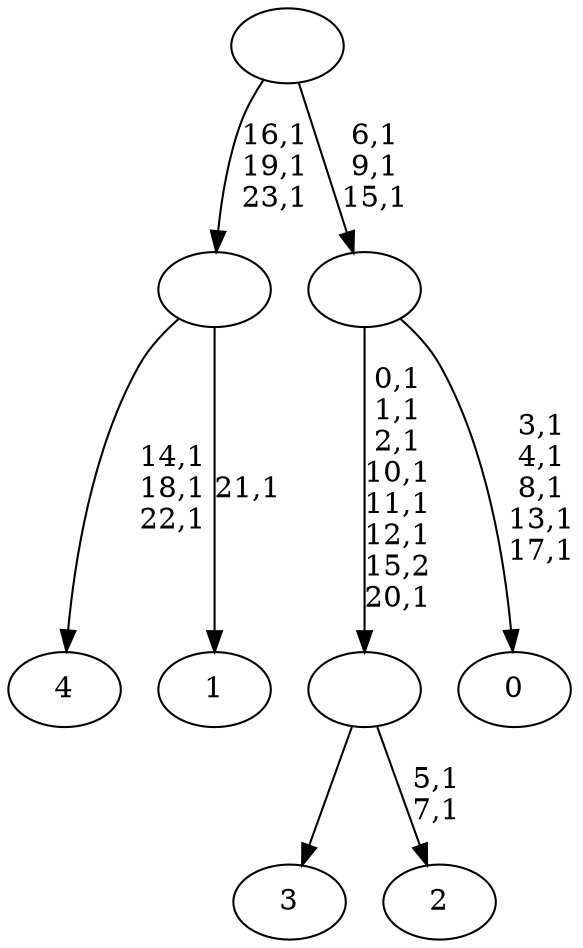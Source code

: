 digraph T {
	29 [label="4"]
	25 [label="3"]
	24 [label="2"]
	21 [label=""]
	14 [label="1"]
	12 [label=""]
	9 [label="0"]
	3 [label=""]
	0 [label=""]
	21 -> 24 [label="5,1\n7,1"]
	21 -> 25 [label=""]
	12 -> 14 [label="21,1"]
	12 -> 29 [label="14,1\n18,1\n22,1"]
	3 -> 9 [label="3,1\n4,1\n8,1\n13,1\n17,1"]
	3 -> 21 [label="0,1\n1,1\n2,1\n10,1\n11,1\n12,1\n15,2\n20,1"]
	0 -> 3 [label="6,1\n9,1\n15,1"]
	0 -> 12 [label="16,1\n19,1\n23,1"]
}
